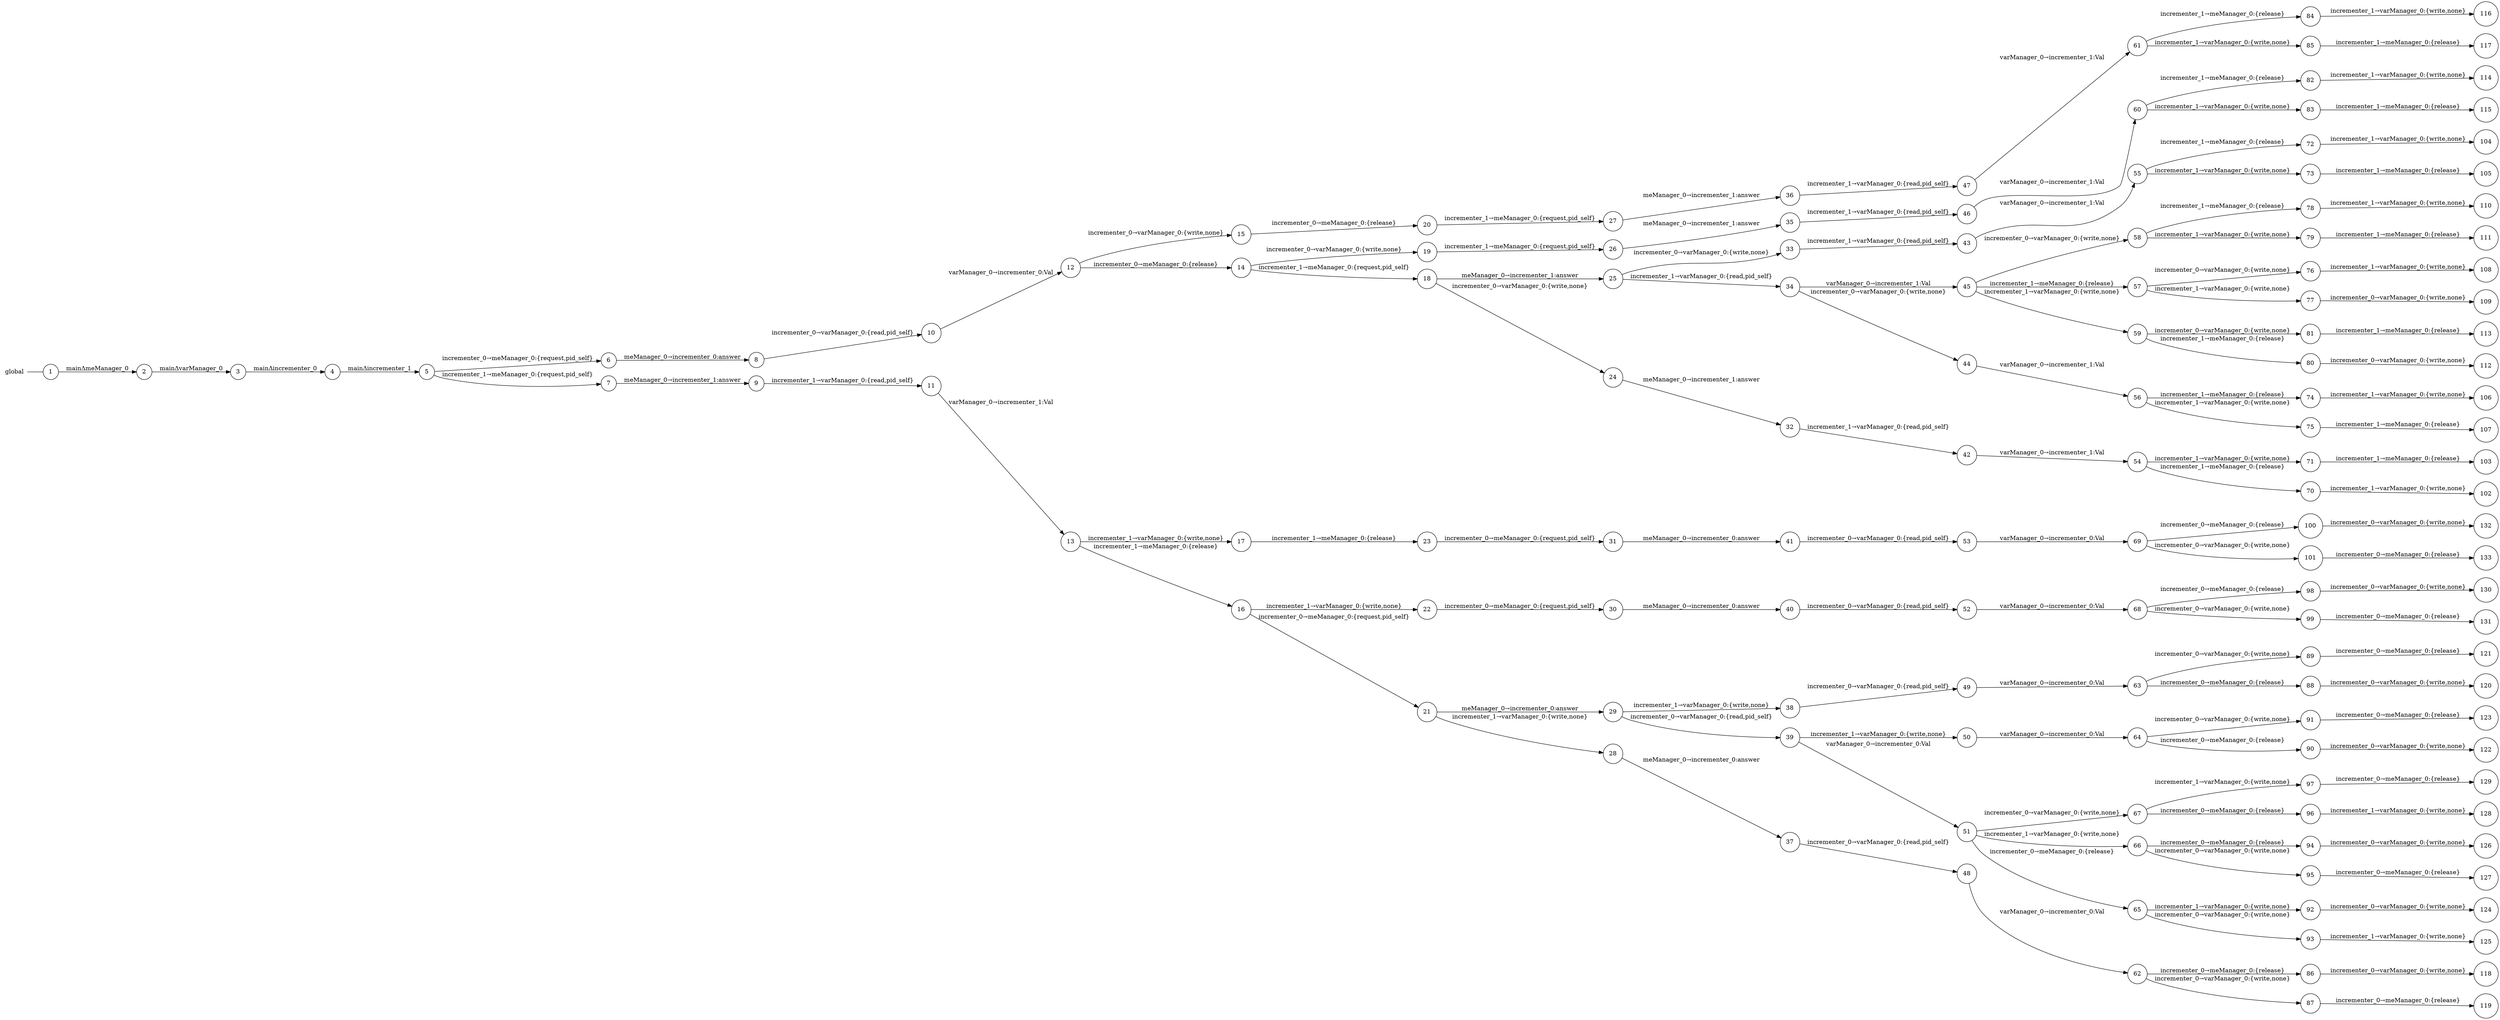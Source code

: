 digraph global {
	rankdir="LR";
	n_0 [label="global", shape="plaintext"];
	n_1 [id="33", shape=circle, label="33"];
	n_2 [id="34", shape=circle, label="34"];
	n_3 [id="20", shape=circle, label="20"];
	n_4 [id="58", shape=circle, label="58"];
	n_5 [id="119", shape=circle, label="119"];
	n_6 [id="129", shape=circle, label="129"];
	n_7 [id="57", shape=circle, label="57"];
	n_8 [id="98", shape=circle, label="98"];
	n_9 [id="91", shape=circle, label="91"];
	n_10 [id="78", shape=circle, label="78"];
	n_11 [id="102", shape=circle, label="102"];
	n_12 [id="27", shape=circle, label="27"];
	n_13 [id="118", shape=circle, label="118"];
	n_14 [id="114", shape=circle, label="114"];
	n_15 [id="89", shape=circle, label="89"];
	n_16 [id="47", shape=circle, label="47"];
	n_17 [id="29", shape=circle, label="29"];
	n_18 [id="23", shape=circle, label="23"];
	n_19 [id="110", shape=circle, label="110"];
	n_20 [id="72", shape=circle, label="72"];
	n_21 [id="122", shape=circle, label="122"];
	n_22 [id="55", shape=circle, label="55"];
	n_23 [id="82", shape=circle, label="82"];
	n_24 [id="117", shape=circle, label="117"];
	n_25 [id="25", shape=circle, label="25"];
	n_26 [id="120", shape=circle, label="120"];
	n_27 [id="68", shape=circle, label="68"];
	n_28 [id="83", shape=circle, label="83"];
	n_29 [id="36", shape=circle, label="36"];
	n_30 [id="94", shape=circle, label="94"];
	n_31 [id="84", shape=circle, label="84"];
	n_32 [id="5", shape=circle, label="5"];
	n_33 [id="81", shape=circle, label="81"];
	n_34 [id="74", shape=circle, label="74"];
	n_35 [id="92", shape=circle, label="92"];
	n_36 [id="63", shape=circle, label="63"];
	n_37 [id="28", shape=circle, label="28"];
	n_38 [id="64", shape=circle, label="64"];
	n_39 [id="86", shape=circle, label="86"];
	n_40 [id="15", shape=circle, label="15"];
	n_41 [id="87", shape=circle, label="87"];
	n_42 [id="42", shape=circle, label="42"];
	n_43 [id="19", shape=circle, label="19"];
	n_44 [id="12", shape=circle, label="12"];
	n_45 [id="11", shape=circle, label="11"];
	n_46 [id="116", shape=circle, label="116"];
	n_47 [id="112", shape=circle, label="112"];
	n_48 [id="99", shape=circle, label="99"];
	n_49 [id="17", shape=circle, label="17"];
	n_50 [id="53", shape=circle, label="53"];
	n_51 [id="50", shape=circle, label="50"];
	n_52 [id="62", shape=circle, label="62"];
	n_53 [id="67", shape=circle, label="67"];
	n_54 [id="54", shape=circle, label="54"];
	n_55 [id="18", shape=circle, label="18"];
	n_56 [id="61", shape=circle, label="61"];
	n_57 [id="113", shape=circle, label="113"];
	n_58 [id="37", shape=circle, label="37"];
	n_59 [id="80", shape=circle, label="80"];
	n_60 [id="51", shape=circle, label="51"];
	n_61 [id="14", shape=circle, label="14"];
	n_62 [id="66", shape=circle, label="66"];
	n_63 [id="93", shape=circle, label="93"];
	n_64 [id="132", shape=circle, label="132"];
	n_65 [id="100", shape=circle, label="100"];
	n_66 [id="6", shape=circle, label="6"];
	n_67 [id="126", shape=circle, label="126"];
	n_68 [id="38", shape=circle, label="38"];
	n_69 [id="13", shape=circle, label="13"];
	n_70 [id="24", shape=circle, label="24"];
	n_71 [id="10", shape=circle, label="10"];
	n_72 [id="79", shape=circle, label="79"];
	n_73 [id="43", shape=circle, label="43"];
	n_74 [id="30", shape=circle, label="30"];
	n_75 [id="71", shape=circle, label="71"];
	n_76 [id="59", shape=circle, label="59"];
	n_77 [id="40", shape=circle, label="40"];
	n_78 [id="22", shape=circle, label="22"];
	n_79 [id="105", shape=circle, label="105"];
	n_80 [id="106", shape=circle, label="106"];
	n_81 [id="101", shape=circle, label="101"];
	n_82 [id="65", shape=circle, label="65"];
	n_83 [id="73", shape=circle, label="73"];
	n_84 [id="131", shape=circle, label="131"];
	n_85 [id="39", shape=circle, label="39"];
	n_86 [id="123", shape=circle, label="123"];
	n_87 [id="108", shape=circle, label="108"];
	n_88 [id="60", shape=circle, label="60"];
	n_89 [id="1", shape=circle, label="1"];
	n_0 -> n_89 [arrowhead=none];
	n_90 [id="115", shape=circle, label="115"];
	n_91 [id="45", shape=circle, label="45"];
	n_92 [id="26", shape=circle, label="26"];
	n_93 [id="133", shape=circle, label="133"];
	n_94 [id="76", shape=circle, label="76"];
	n_95 [id="9", shape=circle, label="9"];
	n_96 [id="2", shape=circle, label="2"];
	n_97 [id="104", shape=circle, label="104"];
	n_98 [id="97", shape=circle, label="97"];
	n_99 [id="21", shape=circle, label="21"];
	n_100 [id="127", shape=circle, label="127"];
	n_101 [id="107", shape=circle, label="107"];
	n_102 [id="44", shape=circle, label="44"];
	n_103 [id="69", shape=circle, label="69"];
	n_104 [id="46", shape=circle, label="46"];
	n_105 [id="95", shape=circle, label="95"];
	n_106 [id="77", shape=circle, label="77"];
	n_107 [id="8", shape=circle, label="8"];
	n_108 [id="96", shape=circle, label="96"];
	n_109 [id="124", shape=circle, label="124"];
	n_110 [id="48", shape=circle, label="48"];
	n_111 [id="88", shape=circle, label="88"];
	n_112 [id="109", shape=circle, label="109"];
	n_113 [id="130", shape=circle, label="130"];
	n_114 [id="103", shape=circle, label="103"];
	n_115 [id="128", shape=circle, label="128"];
	n_116 [id="4", shape=circle, label="4"];
	n_117 [id="70", shape=circle, label="70"];
	n_118 [id="35", shape=circle, label="35"];
	n_119 [id="121", shape=circle, label="121"];
	n_120 [id="31", shape=circle, label="31"];
	n_121 [id="32", shape=circle, label="32"];
	n_122 [id="85", shape=circle, label="85"];
	n_123 [id="41", shape=circle, label="41"];
	n_124 [id="7", shape=circle, label="7"];
	n_125 [id="90", shape=circle, label="90"];
	n_126 [id="75", shape=circle, label="75"];
	n_127 [id="3", shape=circle, label="3"];
	n_128 [id="52", shape=circle, label="52"];
	n_129 [id="56", shape=circle, label="56"];
	n_130 [id="125", shape=circle, label="125"];
	n_131 [id="49", shape=circle, label="49"];
	n_132 [id="111", shape=circle, label="111"];
	n_133 [id="16", shape=circle, label="16"];

	n_96 -> n_127 [id="[$e|1]", label="mainΔvarManager_0"];
	n_66 -> n_107 [id="[$e|6]", label="meManager_0→incrementer_0:answer"];
	n_88 -> n_23 [id="[$e|80]", label="incrementer_1→meManager_0:{release}"];
	n_56 -> n_31 [id="[$e|82]", label="incrementer_1→meManager_0:{release}"];
	n_60 -> n_53 [id="[$e|65]", label="incrementer_0→varManager_0:{write,none}"];
	n_133 -> n_99 [id="[$e|19]", label="incrementer_0→meManager_0:{request,pid_self}"];
	n_27 -> n_8 [id="[$e|96]", label="incrementer_0→meManager_0:{release}"];
	n_16 -> n_56 [id="[$e|59]", label="varManager_0→incrementer_1:Val"];
	n_131 -> n_36 [id="[$e|61]", label="varManager_0→incrementer_0:Val"];
	n_17 -> n_68 [id="[$e|36]", label="incrementer_1→varManager_0:{write,none}"];
	n_125 -> n_21 [id="[$e|120]", label="incrementer_0→varManager_0:{write,none}"];
	n_34 -> n_80 [id="[$e|104]", label="incrementer_1→varManager_0:{write,none}"];
	n_72 -> n_132 [id="[$e|109]", label="incrementer_1→meManager_0:{release}"];
	n_22 -> n_20 [id="[$e|70]", label="incrementer_1→meManager_0:{release}"];
	n_1 -> n_73 [id="[$e|41]", label="incrementer_1→varManager_0:{read,pid_self}"];
	n_73 -> n_22 [id="[$e|53]", label="varManager_0→incrementer_1:Val"];
	n_91 -> n_4 [id="[$e|56]", label="incrementer_0→varManager_0:{write,none}"];
	n_54 -> n_117 [id="[$e|68]", label="incrementer_1→meManager_0:{release}"];
	n_99 -> n_37 [id="[$e|26]", label="incrementer_1→varManager_0:{write,none}"];
	n_32 -> n_124 [id="[$e|5]", label="incrementer_1→meManager_0:{request,pid_self}"];
	n_55 -> n_25 [id="[$e|23]", label="meManager_0→incrementer_1:answer"];
	n_56 -> n_122 [id="[$e|83]", label="incrementer_1→varManager_0:{write,none}"];
	n_17 -> n_85 [id="[$e|37]", label="incrementer_0→varManager_0:{read,pid_self}"];
	n_4 -> n_72 [id="[$e|77]", label="incrementer_1→varManager_0:{write,none}"];
	n_58 -> n_110 [id="[$e|46]", label="incrementer_0→varManager_0:{read,pid_self}"];
	n_61 -> n_55 [id="[$e|16]", label="incrementer_1→meManager_0:{request,pid_self}"];
	n_37 -> n_58 [id="[$e|35]", label="meManager_0→incrementer_0:answer"];
	n_95 -> n_45 [id="[$e|9]", label="incrementer_1→varManager_0:{read,pid_self}"];
	n_85 -> n_60 [id="[$e|49]", label="varManager_0→incrementer_0:Val"];
	n_39 -> n_13 [id="[$e|116]", label="incrementer_0→varManager_0:{write,none}"];
	n_61 -> n_43 [id="[$e|17]", label="incrementer_0→varManager_0:{write,none}"];
	n_29 -> n_16 [id="[$e|45]", label="incrementer_1→varManager_0:{read,pid_self}"];
	n_116 -> n_32 [id="[$e|3]", label="mainΔincrementer_1"];
	n_8 -> n_113 [id="[$e|128]", label="incrementer_0→varManager_0:{write,none}"];
	n_102 -> n_129 [id="[$e|54]", label="varManager_0→incrementer_1:Val"];
	n_75 -> n_114 [id="[$e|101]", label="incrementer_1→meManager_0:{release}"];
	n_103 -> n_81 [id="[$e|99]", label="incrementer_0→varManager_0:{write,none}"];
	n_3 -> n_12 [id="[$e|25]", label="incrementer_1→meManager_0:{request,pid_self}"];
	n_98 -> n_6 [id="[$e|127]", label="incrementer_0→meManager_0:{release}"];
	n_108 -> n_115 [id="[$e|126]", label="incrementer_1→varManager_0:{write,none}"];
	n_53 -> n_98 [id="[$e|95]", label="incrementer_1→varManager_0:{write,none}"];
	n_27 -> n_48 [id="[$e|97]", label="incrementer_0→varManager_0:{write,none}"];
	n_106 -> n_112 [id="[$e|107]", label="incrementer_0→varManager_0:{write,none}"];
	n_54 -> n_75 [id="[$e|69]", label="incrementer_1→varManager_0:{write,none}"];
	n_2 -> n_102 [id="[$e|42]", label="incrementer_0→varManager_0:{write,none}"];
	n_78 -> n_74 [id="[$e|28]", label="incrementer_0→meManager_0:{request,pid_self}"];
	n_121 -> n_42 [id="[$e|40]", label="incrementer_1→varManager_0:{read,pid_self}"];
	n_36 -> n_15 [id="[$e|87]", label="incrementer_0→varManager_0:{write,none}"];
	n_60 -> n_82 [id="[$e|63]", label="incrementer_0→meManager_0:{release}"];
	n_104 -> n_88 [id="[$e|58]", label="varManager_0→incrementer_1:Val"];
	n_65 -> n_64 [id="[$e|130]", label="incrementer_0→varManager_0:{write,none}"];
	n_23 -> n_14 [id="[$e|112]", label="incrementer_1→varManager_0:{write,none}"];
	n_69 -> n_49 [id="[$e|15]", label="incrementer_1→varManager_0:{write,none}"];
	n_68 -> n_131 [id="[$e|47]", label="incrementer_0→varManager_0:{read,pid_self}"];
	n_20 -> n_97 [id="[$e|102]", label="incrementer_1→varManager_0:{write,none}"];
	n_18 -> n_120 [id="[$e|29]", label="incrementer_0→meManager_0:{request,pid_self}"];
	n_10 -> n_19 [id="[$e|108]", label="incrementer_1→varManager_0:{write,none}"];
	n_118 -> n_104 [id="[$e|44]", label="incrementer_1→varManager_0:{read,pid_self}"];
	n_55 -> n_70 [id="[$e|22]", label="incrementer_0→varManager_0:{write,none}"];
	n_32 -> n_66 [id="[$e|4]", label="incrementer_0→meManager_0:{request,pid_self}"];
	n_83 -> n_79 [id="[$e|103]", label="incrementer_1→meManager_0:{release}"];
	n_9 -> n_86 [id="[$e|121]", label="incrementer_0→meManager_0:{release}"];
	n_133 -> n_78 [id="[$e|20]", label="incrementer_1→varManager_0:{write,none}"];
	n_40 -> n_3 [id="[$e|18]", label="incrementer_0→meManager_0:{release}"];
	n_129 -> n_34 [id="[$e|72]", label="incrementer_1→meManager_0:{release}"];
	n_52 -> n_39 [id="[$e|84]", label="incrementer_0→meManager_0:{release}"];
	n_77 -> n_128 [id="[$e|50]", label="incrementer_0→varManager_0:{read,pid_self}"];
	n_44 -> n_40 [id="[$e|13]", label="incrementer_0→varManager_0:{write,none}"];
	n_88 -> n_28 [id="[$e|81]", label="incrementer_1→varManager_0:{write,none}"];
	n_122 -> n_24 [id="[$e|115]", label="incrementer_1→meManager_0:{release}"];
	n_25 -> n_1 [id="[$e|31]", label="incrementer_0→varManager_0:{write,none}"];
	n_70 -> n_121 [id="[$e|30]", label="meManager_0→incrementer_1:answer"];
	n_111 -> n_26 [id="[$e|118]", label="incrementer_0→varManager_0:{write,none}"];
	n_59 -> n_47 [id="[$e|110]", label="incrementer_0→varManager_0:{write,none}"];
	n_117 -> n_11 [id="[$e|100]", label="incrementer_1→varManager_0:{write,none}"];
	n_7 -> n_106 [id="[$e|75]", label="incrementer_1→varManager_0:{write,none}"];
	n_28 -> n_90 [id="[$e|113]", label="incrementer_1→meManager_0:{release}"];
	n_44 -> n_61 [id="[$e|12]", label="incrementer_0→meManager_0:{release}"];
	n_103 -> n_65 [id="[$e|98]", label="incrementer_0→meManager_0:{release}"];
	n_74 -> n_77 [id="[$e|38]", label="meManager_0→incrementer_0:answer"];
	n_82 -> n_63 [id="[$e|91]", label="incrementer_0→varManager_0:{write,none}"];
	n_12 -> n_29 [id="[$e|34]", label="meManager_0→incrementer_1:answer"];
	n_36 -> n_111 [id="[$e|86]", label="incrementer_0→meManager_0:{release}"];
	n_63 -> n_130 [id="[$e|123]", label="incrementer_1→varManager_0:{write,none}"];
	n_7 -> n_94 [id="[$e|74]", label="incrementer_0→varManager_0:{write,none}"];
	n_99 -> n_17 [id="[$e|27]", label="meManager_0→incrementer_0:answer"];
	n_22 -> n_83 [id="[$e|71]", label="incrementer_1→varManager_0:{write,none}"];
	n_71 -> n_44 [id="[$e|10]", label="varManager_0→incrementer_0:Val"];
	n_38 -> n_9 [id="[$e|89]", label="incrementer_0→varManager_0:{write,none}"];
	n_42 -> n_54 [id="[$e|52]", label="varManager_0→incrementer_1:Val"];
	n_94 -> n_87 [id="[$e|106]", label="incrementer_1→varManager_0:{write,none}"];
	n_25 -> n_2 [id="[$e|32]", label="incrementer_1→varManager_0:{read,pid_self}"];
	n_107 -> n_71 [id="[$e|8]", label="incrementer_0→varManager_0:{read,pid_self}"];
	n_52 -> n_41 [id="[$e|85]", label="incrementer_0→varManager_0:{write,none}"];
	n_60 -> n_62 [id="[$e|64]", label="incrementer_1→varManager_0:{write,none}"];
	n_62 -> n_30 [id="[$e|92]", label="incrementer_0→meManager_0:{release}"];
	n_69 -> n_133 [id="[$e|14]", label="incrementer_1→meManager_0:{release}"];
	n_129 -> n_126 [id="[$e|73]", label="incrementer_1→varManager_0:{write,none}"];
	n_91 -> n_76 [id="[$e|57]", label="incrementer_1→varManager_0:{write,none}"];
	n_120 -> n_123 [id="[$e|39]", label="meManager_0→incrementer_0:answer"];
	n_15 -> n_119 [id="[$e|119]", label="incrementer_0→meManager_0:{release}"];
	n_128 -> n_27 [id="[$e|66]", label="varManager_0→incrementer_0:Val"];
	n_126 -> n_101 [id="[$e|105]", label="incrementer_1→meManager_0:{release}"];
	n_49 -> n_18 [id="[$e|21]", label="incrementer_1→meManager_0:{release}"];
	n_48 -> n_84 [id="[$e|129]", label="incrementer_0→meManager_0:{release}"];
	n_85 -> n_51 [id="[$e|48]", label="incrementer_1→varManager_0:{write,none}"];
	n_41 -> n_5 [id="[$e|117]", label="incrementer_0→meManager_0:{release}"];
	n_43 -> n_92 [id="[$e|24]", label="incrementer_1→meManager_0:{request,pid_self}"];
	n_30 -> n_67 [id="[$e|124]", label="incrementer_0→varManager_0:{write,none}"];
	n_53 -> n_108 [id="[$e|94]", label="incrementer_0→meManager_0:{release}"];
	n_89 -> n_96 [id="[$e|0]", label="mainΔmeManager_0"];
	n_127 -> n_116 [id="[$e|2]", label="mainΔincrementer_0"];
	n_81 -> n_93 [id="[$e|131]", label="incrementer_0→meManager_0:{release}"];
	n_92 -> n_118 [id="[$e|33]", label="meManager_0→incrementer_1:answer"];
	n_123 -> n_50 [id="[$e|51]", label="incrementer_0→varManager_0:{read,pid_self}"];
	n_76 -> n_59 [id="[$e|78]", label="incrementer_1→meManager_0:{release}"];
	n_50 -> n_103 [id="[$e|67]", label="varManager_0→incrementer_0:Val"];
	n_33 -> n_57 [id="[$e|111]", label="incrementer_1→meManager_0:{release}"];
	n_38 -> n_125 [id="[$e|88]", label="incrementer_0→meManager_0:{release}"];
	n_35 -> n_109 [id="[$e|122]", label="incrementer_0→varManager_0:{write,none}"];
	n_110 -> n_52 [id="[$e|60]", label="varManager_0→incrementer_0:Val"];
	n_91 -> n_7 [id="[$e|55]", label="incrementer_1→meManager_0:{release}"];
	n_4 -> n_10 [id="[$e|76]", label="incrementer_1→meManager_0:{release}"];
	n_62 -> n_105 [id="[$e|93]", label="incrementer_0→varManager_0:{write,none}"];
	n_76 -> n_33 [id="[$e|79]", label="incrementer_0→varManager_0:{write,none}"];
	n_124 -> n_95 [id="[$e|7]", label="meManager_0→incrementer_1:answer"];
	n_31 -> n_46 [id="[$e|114]", label="incrementer_1→varManager_0:{write,none}"];
	n_2 -> n_91 [id="[$e|43]", label="varManager_0→incrementer_1:Val"];
	n_51 -> n_38 [id="[$e|62]", label="varManager_0→incrementer_0:Val"];
	n_105 -> n_100 [id="[$e|125]", label="incrementer_0→meManager_0:{release}"];
	n_45 -> n_69 [id="[$e|11]", label="varManager_0→incrementer_1:Val"];
	n_82 -> n_35 [id="[$e|90]", label="incrementer_1→varManager_0:{write,none}"];
}
